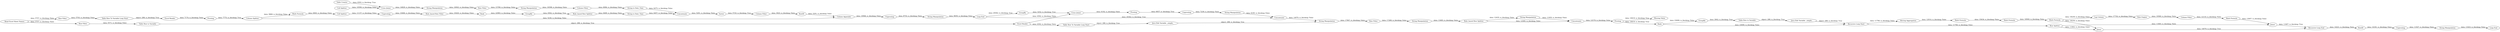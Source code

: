 digraph {
	"-6551529711167491712_14" [label="String to Date_Time"]
	"6152936212480751813_2" [label="Read Excel Sheet Names"]
	"6152936212480751813_311" [label="Table Row to Variable"]
	"-6551529711167491712_294" [label="String Manipulation"]
	"6152936212480751813_2415" [label="Lag Column"]
	"4337524798652312162_2445" [label=Concatenate]
	"6152936212480751813_324" [label="Loop End"]
	"6152936212480751813_312" [label="Excel Reader"]
	"6152936212480751813_32" [label="Row Splitter"]
	"6152936212480751813_332" [label=GroupBy]
	"6152936212480751813_322" [label="Table Row To Variable Loop Start"]
	"-4713393585369899092_301" [label="Math Formula"]
	"-6551529711167491712_293" [label="Row Filter"]
	"6152936212480751813_6" [label=Pivoting]
	"6152936212480751813_2440" [label="String Manipulation"]
	"-4713393585369899092_10" [label="Rule_based Row Filter"]
	"-6551529711167491712_287" [label="String Manipulation"]
	"-6551529711167491712_298" [label=Concatenate]
	"6152936212480751813_2408" [label="Missing Value"]
	"6152936212480751813_2425" [label="Java Edit Variable _simple_"]
	"6152936212480751813_2402" [label="Row Filter"]
	"6152936212480751813_2413" [label=Rank]
	"6152936212480751813_2426" [label=Unpivoting]
	"-6551529711167491712_17" [label="Cell Splitter"]
	"-6551529711167491712_307" [label="Column Filter"]
	"-4713393585369899092_11" [label=Rank]
	"4337524798652312162_2444" [label="String Manipulation"]
	"6152936212480751813_321" [label="Row Filter"]
	"6152936212480751813_1" [label="Excel Reader"]
	"6152936212480751813_2417" [label=Joiner]
	"6152936212480751813_326" [label="Table Row To Variable Loop Start"]
	"6152936212480751813_2412" [label="Recursive Loop End"]
	"6152936212480751813_2428" [label="String Manipulation"]
	"6152936212480751813_341" [label=Concatenate]
	"-6551529711167491712_303" [label=RowID]
	"6152936212480751813_2409" [label="Math Formula"]
	"6152936212480751813_2410" [label="Math Formula"]
	"-4713393585369899092_7" [label="Cell Splitter"]
	"6152936212480751813_2439" [label=Unpivoting]
	"6152936212480751813_2421" [label="Column Filter"]
	"6152936212480751813_2416" [label="Rule Engine"]
	"-6551529711167491712_19" [label="Table Creator"]
	"6152936212480751813_2418" [label="Math Formula"]
	"6152936212480751813_325" [label=Pivoting]
	"6152936212480751813_323" [label=Unpivoting]
	"6152936212480751813_2427" [label=RowID]
	"4337524798652312162_2443" [label="Rule_based Row Splitter"]
	"6152936212480751813_2431" [label="Column Appender"]
	"6152936212480751813_2414" [label=Joiner]
	"-4713393585369899092_12" [label=GroupBy]
	"4337524798652312162_2420" [label="String Manipulation"]
	"6152936212480751813_2424" [label="Table Row to Variable"]
	"-4713393585369899092_9" [label=Unpivoting]
	"6152936212480751813_2434" [label="String Manipulation"]
	"6152936212480751813_2430" [label="Column Splitter"]
	"6152936212480751813_328" [label="Java Edit Variable _simple_"]
	"6152936212480751813_335" [label=Pivoting]
	"6152936212480751813_2403" [label="String Manipulation"]
	"6152936212480751813_2404" [label="Moving Aggregation"]
	"6152936212480751813_2407" [label="Math Formula"]
	"-4713393585369899092_13" [label="Rule_based Row Splitter"]
	"6152936212480751813_2411" [label="Recursive Loop Start"]
	"-6551529711167491712_297" [label="Column Filter"]
	"-6551529711167491712_302" [label=Sorter]
	"6152936212480751813_2423" [label=GroupBy]
	"6152936212480751813_2429" [label="Loop End"]
	"-6551529711167491712_20" [label="Cross Joiner"]
	"-6551529711167491712_296" [label="String to Date_Time"]
	"6152936212480751813_333" [label="Cross Joiner"]
	"6152936212480751813_313" [label="Row Filter"]
	"6152936212480751813_6" -> "6152936212480751813_2430" [label="data: 7775; is_blocking: True"]
	"6152936212480751813_32" -> "6152936212480751813_2414" [label="data: 11662; is_blocking: False"]
	"-6551529711167491712_303" -> "6152936212480751813_2431" [label="data: 3291; is_blocking: False"]
	"6152936212480751813_2427" -> "6152936212480751813_2426" [label="data: 14181; is_blocking: False"]
	"6152936212480751813_2404" -> "6152936212480751813_2407" [label="data: 12914; is_blocking: False"]
	"6152936212480751813_325" -> "6152936212480751813_2408" [label="data: 10619; is_blocking: True"]
	"-6551529711167491712_307" -> "-6551529711167491712_303" [label="data: 3023; is_blocking: False"]
	"-6551529711167491712_17" -> "-6551529711167491712_20" [label="data: 10590; is_blocking: False"]
	"6152936212480751813_2" -> "6152936212480751813_313" [label="data: 5757; is_blocking: False"]
	"4337524798652312162_2445" -> "6152936212480751813_325" [label="data: 12579; is_blocking: False"]
	"-6551529711167491712_298" -> "-6551529711167491712_302" [label="data: 5291; is_blocking: False"]
	"6152936212480751813_2414" -> "6152936212480751813_2412" [label="data: 14070; is_blocking: True"]
	"6152936212480751813_328" -> "6152936212480751813_2403" [label="object: 288; is_blocking: True"]
	"-4713393585369899092_7" -> "-4713393585369899092_9" [label="data: 11137; is_blocking: False"]
	"4337524798652312162_2420" -> "4337524798652312162_2443" [label="data: 13485; is_blocking: False"]
	"6152936212480751813_2440" -> "6152936212480751813_341" [label="data: 8185; is_blocking: False"]
	"6152936212480751813_2410" -> "6152936212480751813_2415" [label="data: 18239; is_blocking: False"]
	"6152936212480751813_311" -> "6152936212480751813_312" [label="object: 288; is_blocking: True"]
	"-6551529711167491712_19" -> "-6551529711167491712_20" [label="data: 6593; is_blocking: True"]
	"6152936212480751813_321" -> "6152936212480751813_322" [label="data: 5703; is_blocking: False"]
	"-4713393585369899092_13" -> "-6551529711167491712_14" [label="data: 6469; is_blocking: False"]
	"-6551529711167491712_20" -> "-6551529711167491712_287" [label="data: 14829; is_blocking: False"]
	"6152936212480751813_323" -> "6152936212480751813_2434" [label="data: 8753; is_blocking: False"]
	"6152936212480751813_322" -> "6152936212480751813_1" [label="object: 288; is_blocking: True"]
	"6152936212480751813_341" -> "6152936212480751813_2403" [label="data: 14970; is_blocking: False"]
	"6152936212480751813_2410" -> "6152936212480751813_2414" [label="data: 18239; is_blocking: False"]
	"6152936212480751813_2439" -> "6152936212480751813_2440" [label="data: 7239; is_blocking: False"]
	"-4713393585369899092_301" -> "-4713393585369899092_7" [label="data: 6063; is_blocking: False"]
	"6152936212480751813_2409" -> "6152936212480751813_2410" [label="data: 16940; is_blocking: False"]
	"6152936212480751813_324" -> "6152936212480751813_332" [label="data: 29362; is_blocking: True"]
	"6152936212480751813_2425" -> "6152936212480751813_2411" [label="object: 288; is_blocking: True"]
	"6152936212480751813_2424" -> "6152936212480751813_2425" [label="object: 288; is_blocking: True"]
	"6152936212480751813_2430" -> "-4713393585369899092_301" [label="data: 3868; is_blocking: False"]
	"6152936212480751813_2403" -> "6152936212480751813_2402" [label="data: 17847; is_blocking: False"]
	"6152936212480751813_2411" -> "6152936212480751813_32" [label="data: 11706; is_blocking: False"]
	"6152936212480751813_2434" -> "6152936212480751813_324" [label="data: 9659; is_blocking: False"]
	"6152936212480751813_326" -> "6152936212480751813_328" [label="object: 288; is_blocking: True"]
	"6152936212480751813_2431" -> "6152936212480751813_323" [label="data: 10946; is_blocking: False"]
	"6152936212480751813_2418" -> "6152936212480751813_2417" [label="data: 13007; is_blocking: False"]
	"4337524798652312162_2443" -> "4337524798652312162_2445" [label="data: 12585; is_blocking: False"]
	"-6551529711167491712_287" -> "-6551529711167491712_293" [label="data: 16943; is_blocking: False"]
	"6152936212480751813_32" -> "6152936212480751813_2417" [label="data: 11665; is_blocking: False"]
	"-4713393585369899092_9" -> "-4713393585369899092_10" [label="data: 10466; is_blocking: False"]
	"6152936212480751813_333" -> "6152936212480751813_335" [label="data: 6192; is_blocking: False"]
	"6152936212480751813_2430" -> "6152936212480751813_2431" [label="data: 5236; is_blocking: False"]
	"6152936212480751813_335" -> "6152936212480751813_2439" [label="data: 6837; is_blocking: True"]
	"6152936212480751813_2412" -> "6152936212480751813_2427" [label="data: 14221; is_blocking: False"]
	"6152936212480751813_1" -> "6152936212480751813_6" [label="data: 7174; is_blocking: False"]
	"6152936212480751813_2417" -> "6152936212480751813_2412" [label="data: 11667; is_blocking: True"]
	"6152936212480751813_2426" -> "6152936212480751813_2428" [label="data: 11027; is_blocking: False"]
	"-4713393585369899092_12" -> "-4713393585369899092_13" [label="data: 6562; is_blocking: True"]
	"6152936212480751813_312" -> "6152936212480751813_326" [label="data: 4592; is_blocking: False"]
	"6152936212480751813_2402" -> "4337524798652312162_2420" [label="data: 17268; is_blocking: False"]
	"6152936212480751813_2411" -> "6152936212480751813_2404" [label="data: 11706; is_blocking: False"]
	"-6551529711167491712_296" -> "-6551529711167491712_298" [label="data: 6475; is_blocking: False"]
	"4337524798652312162_2444" -> "4337524798652312162_2445" [label="data: 11955; is_blocking: False"]
	"6152936212480751813_2415" -> "6152936212480751813_2416" [label="data: 17732; is_blocking: False"]
	"6152936212480751813_2416" -> "6152936212480751813_2421" [label="data: 19580; is_blocking: False"]
	"6152936212480751813_2428" -> "6152936212480751813_2429" [label="data: 11623; is_blocking: False"]
	"-6551529711167491712_14" -> "-6551529711167491712_298" [label="data: 6457; is_blocking: False"]
	"6152936212480751813_312" -> "6152936212480751813_333" [label="data: 4592; is_blocking: False"]
	"6152936212480751813_2423" -> "6152936212480751813_2424" [label="data: 2842; is_blocking: True"]
	"6152936212480751813_2" -> "6152936212480751813_321" [label="data: 5757; is_blocking: False"]
	"6152936212480751813_2421" -> "6152936212480751813_2418" [label="data: 12133; is_blocking: False"]
	"-6551529711167491712_294" -> "-6551529711167491712_297" [label="data: 16598; is_blocking: False"]
	"-6551529711167491712_302" -> "-6551529711167491712_307" [label="data: 5725; is_blocking: True"]
	"4337524798652312162_2443" -> "4337524798652312162_2444" [label="data: 12435; is_blocking: False"]
	"6152936212480751813_324" -> "6152936212480751813_341" [label="data: 29362; is_blocking: True"]
	"6152936212480751813_325" -> "6152936212480751813_2413" [label="data: 10619; is_blocking: True"]
	"6152936212480751813_2407" -> "6152936212480751813_2409" [label="data: 15634; is_blocking: False"]
	"6152936212480751813_2413" -> "6152936212480751813_2423" [label="data: 23690; is_blocking: False"]
	"-4713393585369899092_11" -> "-4713393585369899092_12" [label="data: 22983; is_blocking: False"]
	"-6551529711167491712_293" -> "-6551529711167491712_294" [label="data: 15780; is_blocking: False"]
	"6152936212480751813_2413" -> "6152936212480751813_2411" [label="data: 23690; is_blocking: False"]
	"-4713393585369899092_10" -> "-4713393585369899092_11" [label="data: 10420; is_blocking: False"]
	"-6551529711167491712_297" -> "-6551529711167491712_296" [label="data: 6084; is_blocking: False"]
	"6152936212480751813_332" -> "6152936212480751813_333" [label="data: 3252; is_blocking: True"]
	"6152936212480751813_313" -> "6152936212480751813_311" [label="data: 5571; is_blocking: False"]
	rankdir=LR
}
